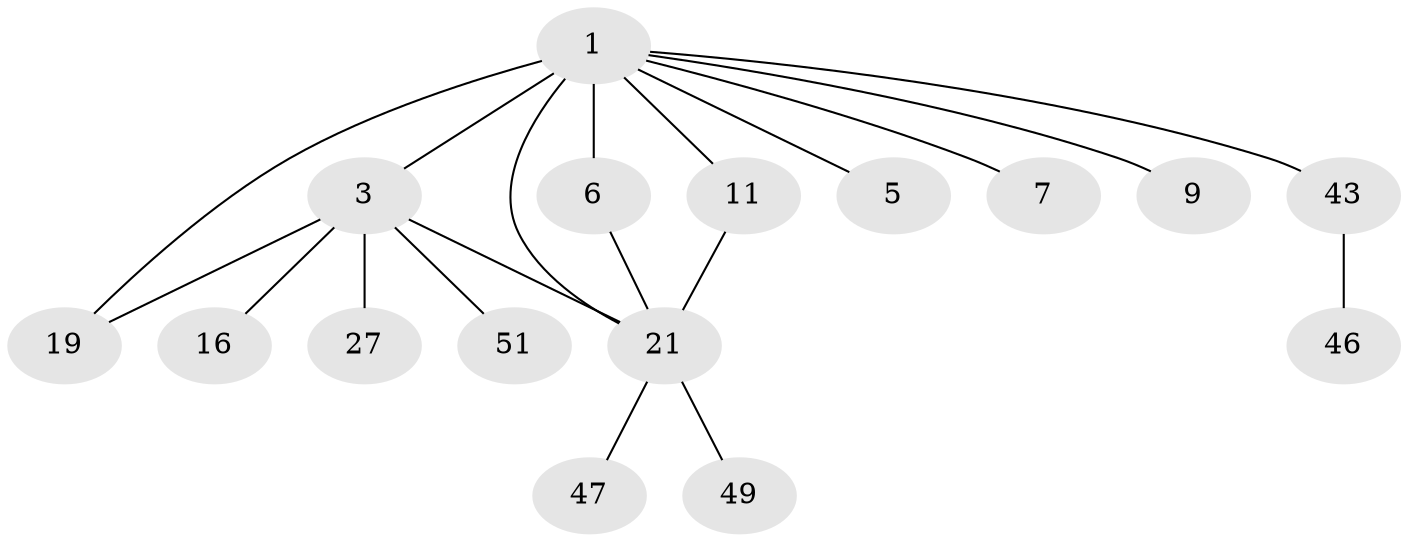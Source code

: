 // original degree distribution, {3: 0.07272727272727272, 12: 0.01818181818181818, 15: 0.01818181818181818, 5: 0.07272727272727272, 2: 0.21818181818181817, 6: 0.01818181818181818, 4: 0.05454545454545454, 1: 0.5272727272727272}
// Generated by graph-tools (version 1.1) at 2025/18/03/04/25 18:18:11]
// undirected, 16 vertices, 19 edges
graph export_dot {
graph [start="1"]
  node [color=gray90,style=filled];
  1 [super="+2"];
  3 [super="+23+41+29+55+4+37+20+52+15+53"];
  5 [super="+40"];
  6 [super="+31+44+8+12"];
  7 [super="+34+33+26"];
  9;
  11 [super="+28+35"];
  16;
  19 [super="+54+50"];
  21 [super="+38+42+25"];
  27;
  43;
  46;
  47;
  49;
  51;
  1 -- 3 [weight=4];
  1 -- 43;
  1 -- 5;
  1 -- 6;
  1 -- 7;
  1 -- 9;
  1 -- 11 [weight=2];
  1 -- 19;
  1 -- 21;
  3 -- 19;
  3 -- 16;
  3 -- 51;
  3 -- 21;
  3 -- 27;
  6 -- 21 [weight=2];
  11 -- 21 [weight=2];
  21 -- 49;
  21 -- 47;
  43 -- 46;
}
